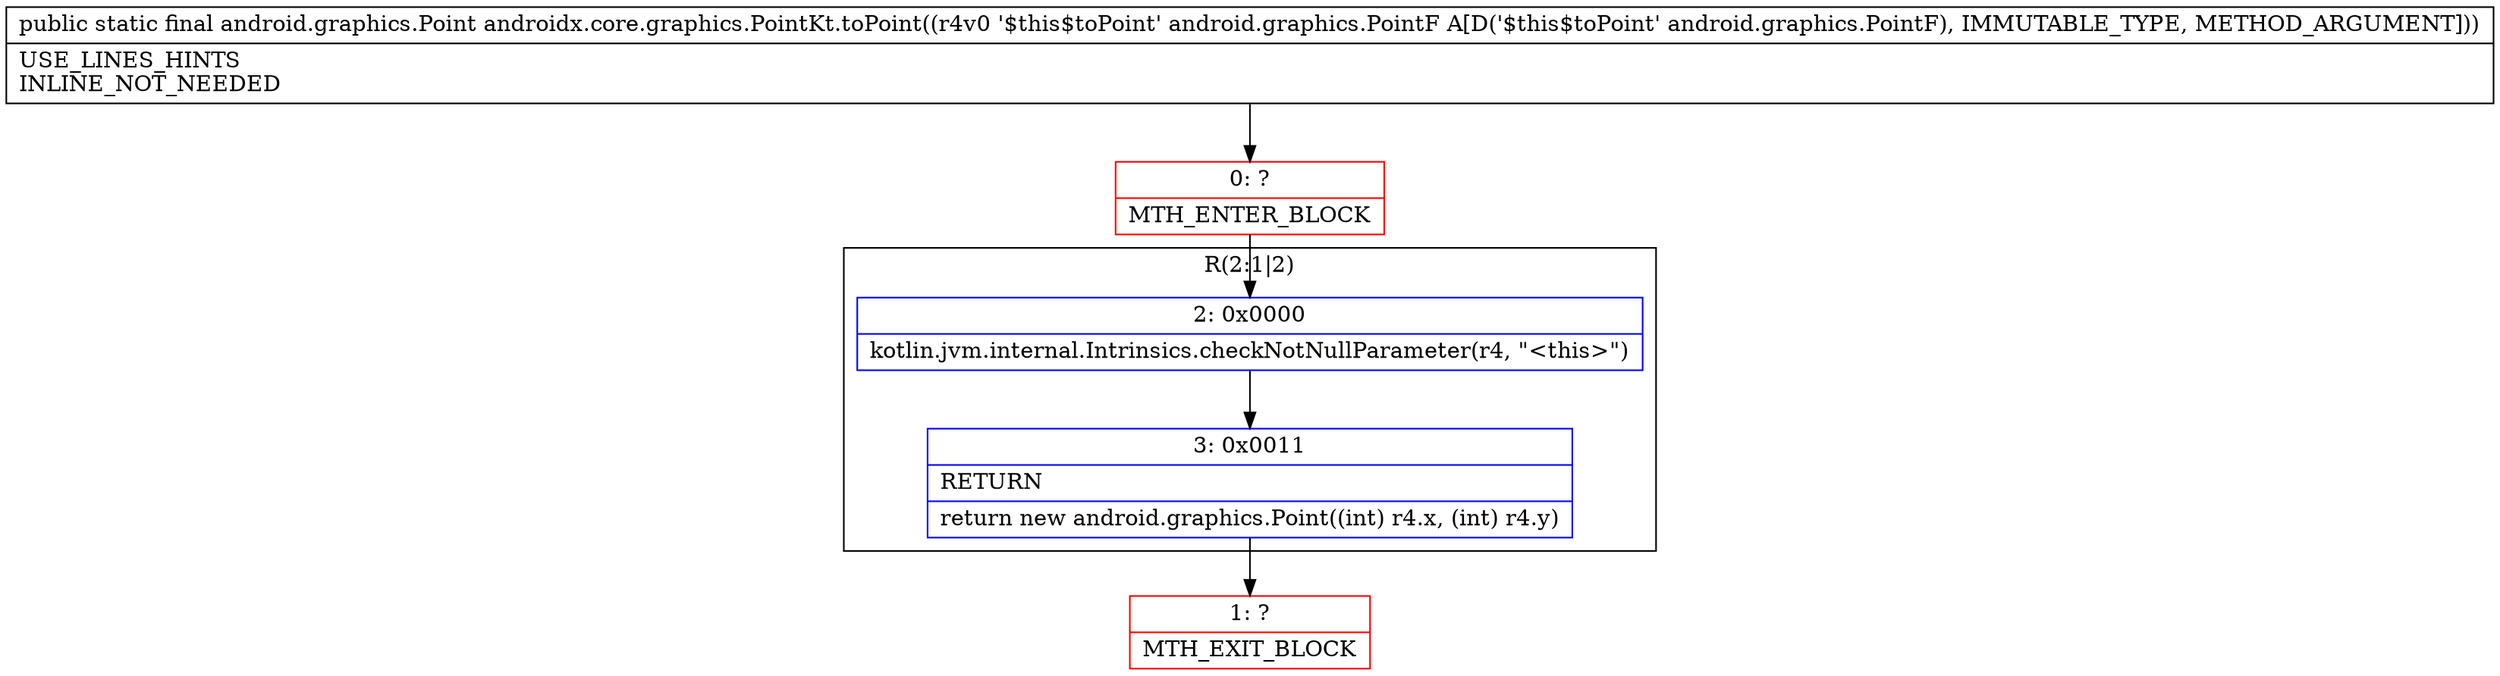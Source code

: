 digraph "CFG forandroidx.core.graphics.PointKt.toPoint(Landroid\/graphics\/PointF;)Landroid\/graphics\/Point;" {
subgraph cluster_Region_1543154426 {
label = "R(2:1|2)";
node [shape=record,color=blue];
Node_2 [shape=record,label="{2\:\ 0x0000|kotlin.jvm.internal.Intrinsics.checkNotNullParameter(r4, \"\<this\>\")\l}"];
Node_3 [shape=record,label="{3\:\ 0x0011|RETURN\l|return new android.graphics.Point((int) r4.x, (int) r4.y)\l}"];
}
Node_0 [shape=record,color=red,label="{0\:\ ?|MTH_ENTER_BLOCK\l}"];
Node_1 [shape=record,color=red,label="{1\:\ ?|MTH_EXIT_BLOCK\l}"];
MethodNode[shape=record,label="{public static final android.graphics.Point androidx.core.graphics.PointKt.toPoint((r4v0 '$this$toPoint' android.graphics.PointF A[D('$this$toPoint' android.graphics.PointF), IMMUTABLE_TYPE, METHOD_ARGUMENT]))  | USE_LINES_HINTS\lINLINE_NOT_NEEDED\l}"];
MethodNode -> Node_0;Node_2 -> Node_3;
Node_3 -> Node_1;
Node_0 -> Node_2;
}

